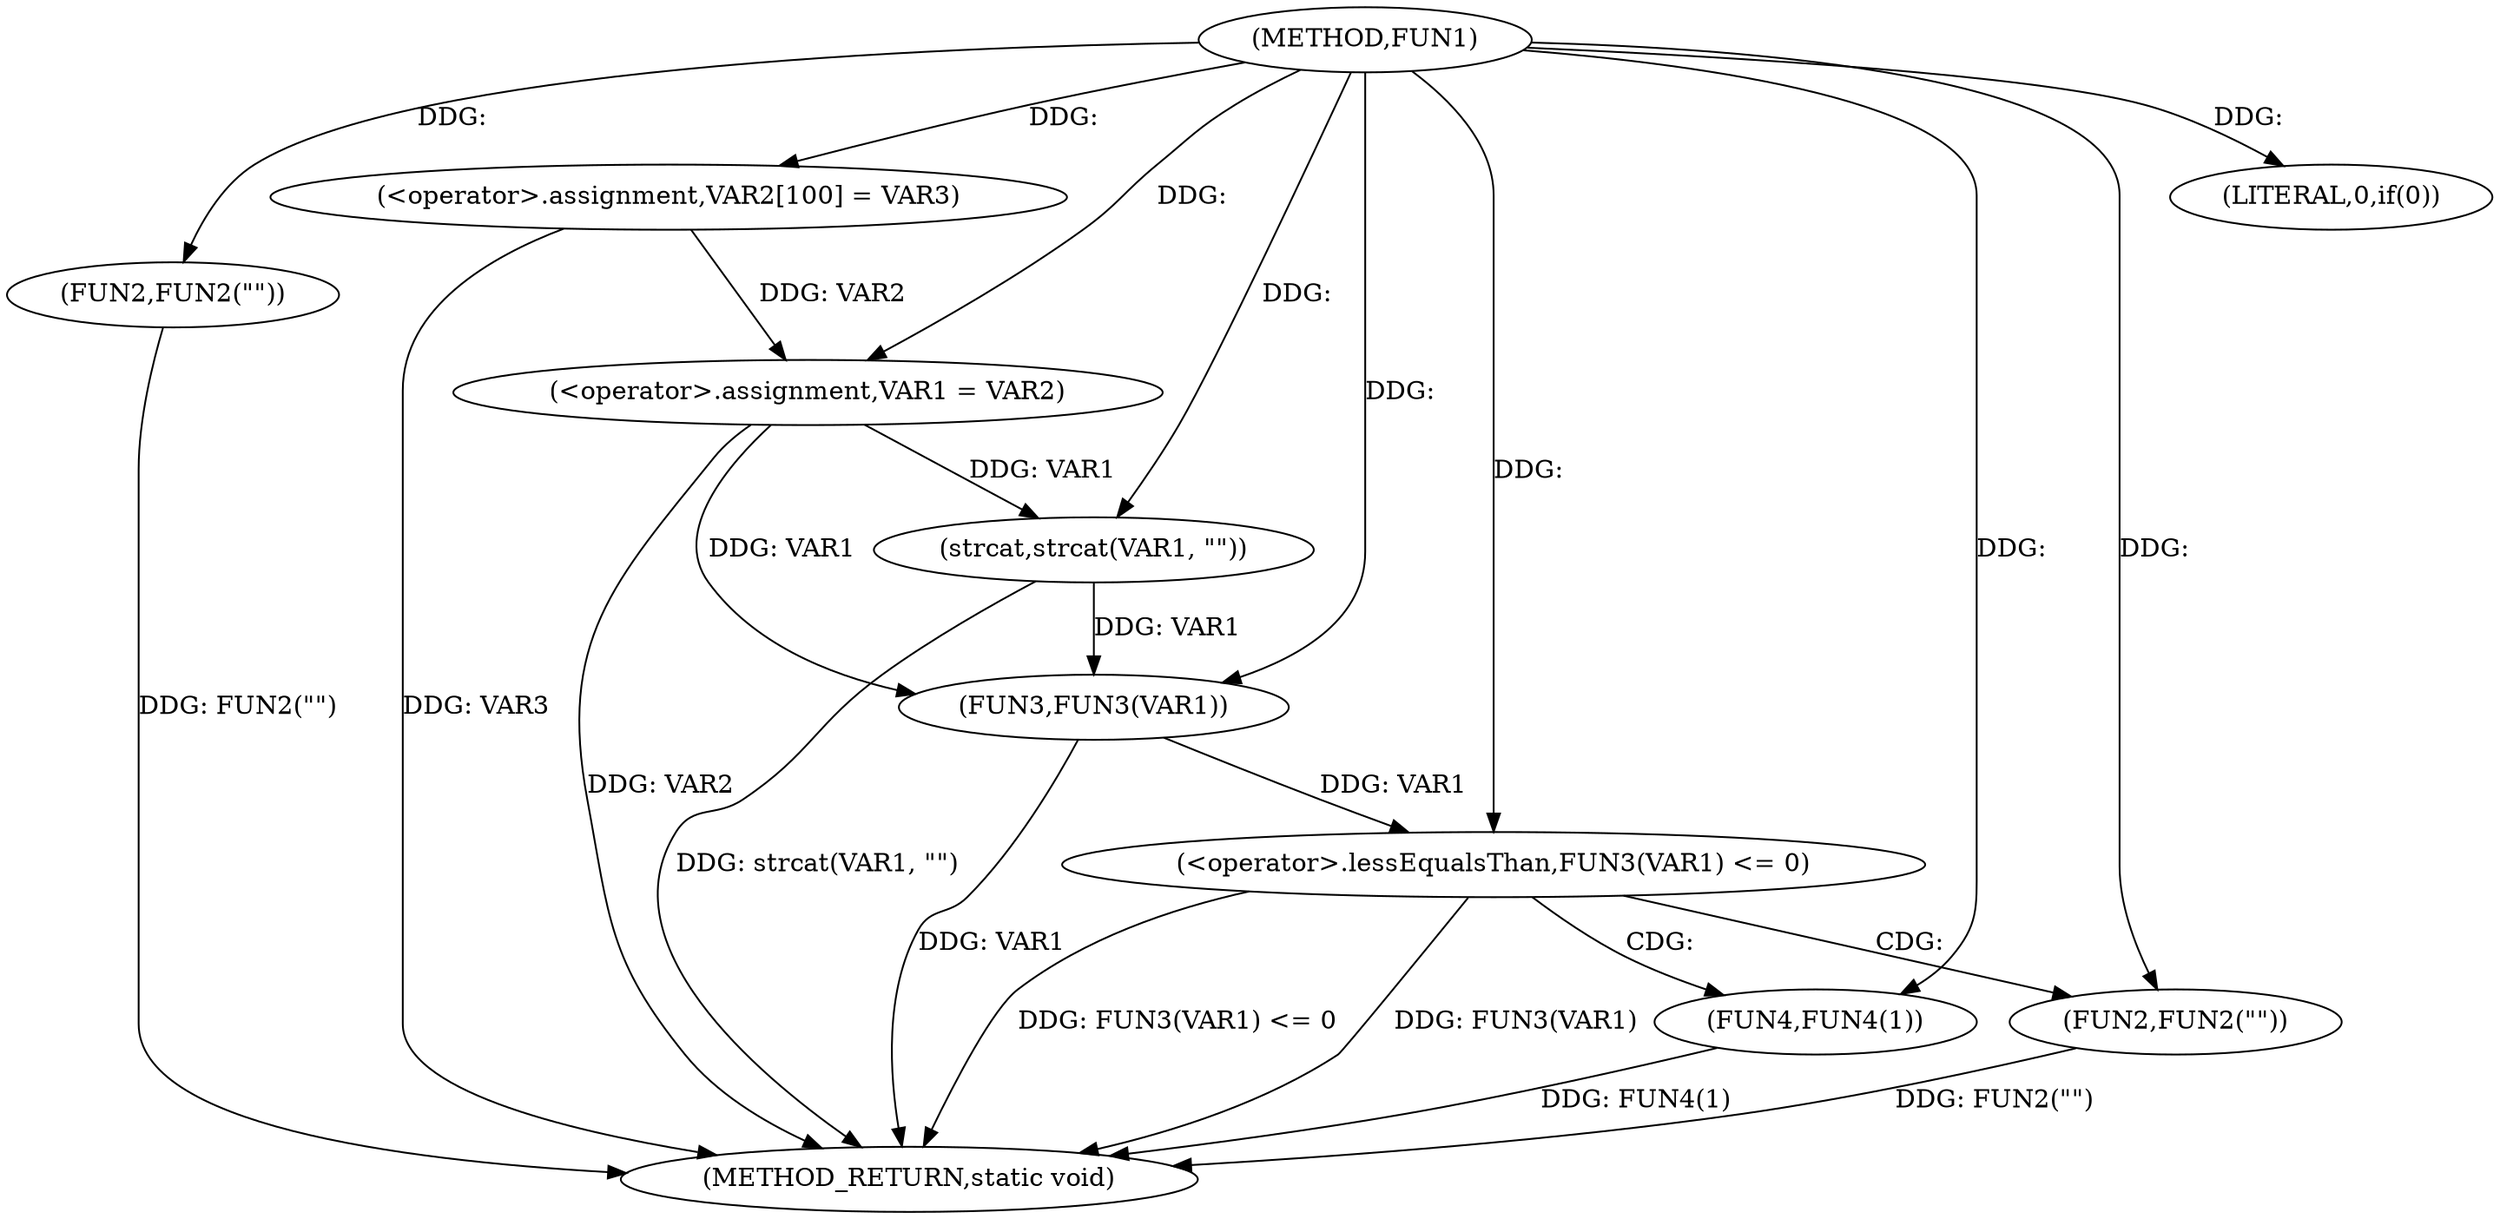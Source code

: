 digraph FUN1 {  
"1000100" [label = "(METHOD,FUN1)" ]
"1000130" [label = "(METHOD_RETURN,static void)" ]
"1000104" [label = "(<operator>.assignment,VAR2[100] = VAR3)" ]
"1000107" [label = "(<operator>.assignment,VAR1 = VAR2)" ]
"1000111" [label = "(LITERAL,0,if(0))" ]
"1000113" [label = "(FUN2,FUN2(\"\"))" ]
"1000117" [label = "(strcat,strcat(VAR1, \"\"))" ]
"1000121" [label = "(<operator>.lessEqualsThan,FUN3(VAR1) <= 0)" ]
"1000122" [label = "(FUN3,FUN3(VAR1))" ]
"1000126" [label = "(FUN2,FUN2(\"\"))" ]
"1000128" [label = "(FUN4,FUN4(1))" ]
  "1000117" -> "1000130"  [ label = "DDG: strcat(VAR1, \"\")"] 
  "1000126" -> "1000130"  [ label = "DDG: FUN2(\"\")"] 
  "1000122" -> "1000130"  [ label = "DDG: VAR1"] 
  "1000121" -> "1000130"  [ label = "DDG: FUN3(VAR1) <= 0"] 
  "1000113" -> "1000130"  [ label = "DDG: FUN2(\"\")"] 
  "1000121" -> "1000130"  [ label = "DDG: FUN3(VAR1)"] 
  "1000128" -> "1000130"  [ label = "DDG: FUN4(1)"] 
  "1000104" -> "1000130"  [ label = "DDG: VAR3"] 
  "1000107" -> "1000130"  [ label = "DDG: VAR2"] 
  "1000100" -> "1000104"  [ label = "DDG: "] 
  "1000104" -> "1000107"  [ label = "DDG: VAR2"] 
  "1000100" -> "1000107"  [ label = "DDG: "] 
  "1000100" -> "1000111"  [ label = "DDG: "] 
  "1000100" -> "1000113"  [ label = "DDG: "] 
  "1000107" -> "1000117"  [ label = "DDG: VAR1"] 
  "1000100" -> "1000117"  [ label = "DDG: "] 
  "1000122" -> "1000121"  [ label = "DDG: VAR1"] 
  "1000107" -> "1000122"  [ label = "DDG: VAR1"] 
  "1000117" -> "1000122"  [ label = "DDG: VAR1"] 
  "1000100" -> "1000122"  [ label = "DDG: "] 
  "1000100" -> "1000121"  [ label = "DDG: "] 
  "1000100" -> "1000126"  [ label = "DDG: "] 
  "1000100" -> "1000128"  [ label = "DDG: "] 
  "1000121" -> "1000128"  [ label = "CDG: "] 
  "1000121" -> "1000126"  [ label = "CDG: "] 
}

